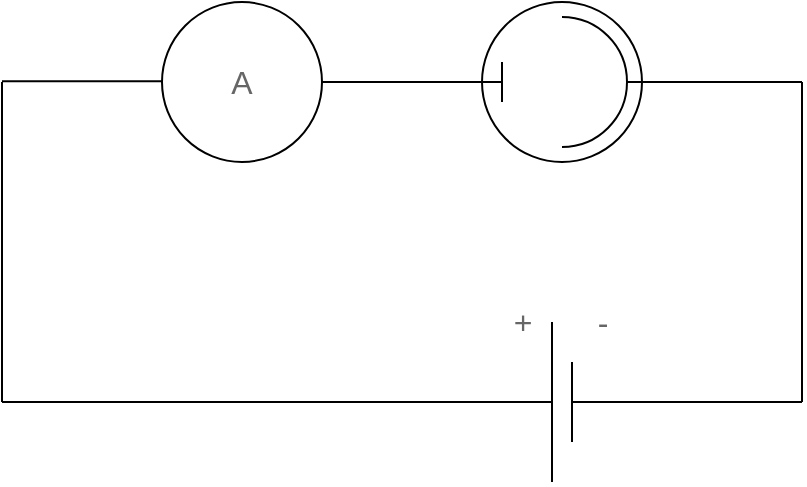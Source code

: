<mxfile version="16.1.2" type="device"><diagram id="2RKuxRqCovNW-hjjb9A8" name="Page-1"><mxGraphModel dx="692" dy="1318" grid="1" gridSize="10" guides="1" tooltips="1" connect="1" arrows="1" fold="1" page="1" pageScale="1" pageWidth="827" pageHeight="1169" math="0" shadow="0"><root><mxCell id="0"/><mxCell id="1" parent="0"/><mxCell id="eE7uKpV7e11Esa01eRGV-1" value="" style="ellipse;whiteSpace=wrap;html=1;aspect=fixed;fontSize=16;fontColor=#666666;" vertex="1" parent="1"><mxGeometry x="480" y="160" width="80" height="80" as="geometry"/></mxCell><mxCell id="eE7uKpV7e11Esa01eRGV-2" value="&lt;font style=&quot;font-size: 16px;&quot;&gt;A&lt;/font&gt;" style="ellipse;whiteSpace=wrap;html=1;aspect=fixed;fontSize=16;fontColor=#666666;" vertex="1" parent="1"><mxGeometry x="320" y="160" width="80" height="80" as="geometry"/></mxCell><mxCell id="eE7uKpV7e11Esa01eRGV-3" value="" style="endArrow=none;html=1;rounded=0;fontSize=16;fontColor=#666666;" edge="1" parent="1"><mxGeometry width="50" height="50" relative="1" as="geometry"><mxPoint x="515" y="400" as="sourcePoint"/><mxPoint x="515" y="320" as="targetPoint"/></mxGeometry></mxCell><mxCell id="eE7uKpV7e11Esa01eRGV-4" value="" style="endArrow=none;html=1;rounded=0;fontSize=16;fontColor=#666666;" edge="1" parent="1"><mxGeometry width="50" height="50" relative="1" as="geometry"><mxPoint x="525" y="380" as="sourcePoint"/><mxPoint x="525" y="340" as="targetPoint"/></mxGeometry></mxCell><mxCell id="eE7uKpV7e11Esa01eRGV-5" value="-" style="text;html=1;align=center;verticalAlign=middle;resizable=0;points=[];autosize=1;strokeColor=none;fillColor=none;fontSize=16;fontColor=#666666;" vertex="1" parent="1"><mxGeometry x="530" y="310" width="20" height="20" as="geometry"/></mxCell><mxCell id="eE7uKpV7e11Esa01eRGV-6" value="+" style="text;html=1;align=center;verticalAlign=middle;resizable=0;points=[];autosize=1;strokeColor=none;fillColor=none;fontSize=16;fontColor=#666666;" vertex="1" parent="1"><mxGeometry x="490" y="310" width="20" height="20" as="geometry"/></mxCell><mxCell id="eE7uKpV7e11Esa01eRGV-7" value="" style="endArrow=none;html=1;rounded=0;entryX=0;entryY=0.5;entryDx=0;entryDy=0;exitX=1;exitY=0.5;exitDx=0;exitDy=0;fontSize=16;fontColor=#666666;" edge="1" parent="1" source="eE7uKpV7e11Esa01eRGV-2" target="eE7uKpV7e11Esa01eRGV-1"><mxGeometry width="50" height="50" relative="1" as="geometry"><mxPoint x="400" y="300" as="sourcePoint"/><mxPoint x="450" y="250" as="targetPoint"/></mxGeometry></mxCell><mxCell id="eE7uKpV7e11Esa01eRGV-8" value="" style="endArrow=none;html=1;rounded=0;entryX=0;entryY=0.5;entryDx=0;entryDy=0;exitX=1;exitY=0.5;exitDx=0;exitDy=0;fontSize=16;fontColor=#666666;" edge="1" parent="1"><mxGeometry width="50" height="50" relative="1" as="geometry"><mxPoint x="240" y="199.67" as="sourcePoint"/><mxPoint x="320" y="199.67" as="targetPoint"/></mxGeometry></mxCell><mxCell id="eE7uKpV7e11Esa01eRGV-9" value="" style="endArrow=none;html=1;rounded=0;fontSize=16;fontColor=#666666;" edge="1" parent="1"><mxGeometry width="50" height="50" relative="1" as="geometry"><mxPoint x="570" y="200" as="sourcePoint"/><mxPoint x="640" y="200" as="targetPoint"/></mxGeometry></mxCell><mxCell id="eE7uKpV7e11Esa01eRGV-11" value="" style="endArrow=none;html=1;rounded=0;entryX=0;entryY=0.5;entryDx=0;entryDy=0;fontSize=16;fontColor=#666666;" edge="1" parent="1"><mxGeometry width="50" height="50" relative="1" as="geometry"><mxPoint x="240" y="360" as="sourcePoint"/><mxPoint x="515" y="360" as="targetPoint"/></mxGeometry></mxCell><mxCell id="eE7uKpV7e11Esa01eRGV-12" value="" style="endArrow=none;html=1;rounded=0;fontSize=16;fontColor=#666666;" edge="1" parent="1"><mxGeometry width="50" height="50" relative="1" as="geometry"><mxPoint x="240" y="360" as="sourcePoint"/><mxPoint x="240" y="200" as="targetPoint"/></mxGeometry></mxCell><mxCell id="eE7uKpV7e11Esa01eRGV-13" value="" style="endArrow=none;html=1;rounded=0;exitX=1;exitY=0.5;exitDx=0;exitDy=0;fontSize=16;fontColor=#666666;" edge="1" parent="1"><mxGeometry width="50" height="50" relative="1" as="geometry"><mxPoint x="525" y="360.0" as="sourcePoint"/><mxPoint x="640" y="360" as="targetPoint"/></mxGeometry></mxCell><mxCell id="eE7uKpV7e11Esa01eRGV-14" value="" style="endArrow=none;html=1;rounded=0;fontSize=16;fontColor=#666666;" edge="1" parent="1"><mxGeometry width="50" height="50" relative="1" as="geometry"><mxPoint x="640" y="360" as="sourcePoint"/><mxPoint x="640" y="200" as="targetPoint"/></mxGeometry></mxCell><mxCell id="eE7uKpV7e11Esa01eRGV-17" value="" style="ellipse;whiteSpace=wrap;html=1;aspect=fixed;fontSize=16;fontColor=#666666;" vertex="1" parent="1"><mxGeometry x="487.5" y="167.5" width="65" height="65" as="geometry"/></mxCell><mxCell id="eE7uKpV7e11Esa01eRGV-19" value="" style="rounded=0;whiteSpace=wrap;html=1;strokeColor=none;fontSize=16;fontColor=#666666;" vertex="1" parent="1"><mxGeometry x="500" y="166.5" width="20" height="37.5" as="geometry"/></mxCell><mxCell id="eE7uKpV7e11Esa01eRGV-20" value="" style="rounded=0;whiteSpace=wrap;html=1;strokeColor=none;fontSize=16;fontColor=#666666;" vertex="1" parent="1"><mxGeometry x="500" y="196" width="20" height="37.5" as="geometry"/></mxCell><mxCell id="eE7uKpV7e11Esa01eRGV-21" value="" style="rounded=0;whiteSpace=wrap;html=1;strokeColor=none;fontSize=16;fontColor=#666666;" vertex="1" parent="1"><mxGeometry x="486.5" y="180.62" width="20" height="38.75" as="geometry"/></mxCell><mxCell id="eE7uKpV7e11Esa01eRGV-22" value="" style="rounded=0;whiteSpace=wrap;html=1;strokeColor=none;fontSize=16;fontColor=#666666;" vertex="1" parent="1"><mxGeometry x="492.5" y="172.56" width="10" height="19.38" as="geometry"/></mxCell><mxCell id="eE7uKpV7e11Esa01eRGV-23" value="" style="rounded=0;whiteSpace=wrap;html=1;strokeColor=none;fontSize=16;fontColor=#666666;" vertex="1" parent="1"><mxGeometry x="492.5" y="208.06" width="10" height="19.38" as="geometry"/></mxCell><mxCell id="eE7uKpV7e11Esa01eRGV-25" value="" style="endArrow=none;html=1;rounded=0;entryX=1;entryY=0.5;entryDx=0;entryDy=0;exitX=1;exitY=0.5;exitDx=0;exitDy=0;fontSize=16;fontColor=#666666;" edge="1" parent="1" source="eE7uKpV7e11Esa01eRGV-17" target="eE7uKpV7e11Esa01eRGV-1"><mxGeometry width="50" height="50" relative="1" as="geometry"><mxPoint x="510" y="230" as="sourcePoint"/><mxPoint x="560" y="180" as="targetPoint"/><Array as="points"><mxPoint x="570" y="200"/></Array></mxGeometry></mxCell><mxCell id="eE7uKpV7e11Esa01eRGV-27" value="" style="endArrow=none;html=1;rounded=0;fontSize=16;fontColor=#666666;" edge="1" parent="1"><mxGeometry width="50" height="50" relative="1" as="geometry"><mxPoint x="490" y="209.99" as="sourcePoint"/><mxPoint x="490" y="189.99" as="targetPoint"/></mxGeometry></mxCell><mxCell id="eE7uKpV7e11Esa01eRGV-28" value="" style="endArrow=none;html=1;rounded=0;exitX=0;exitY=0.5;exitDx=0;exitDy=0;fontSize=16;fontColor=#666666;" edge="1" parent="1" source="eE7uKpV7e11Esa01eRGV-1"><mxGeometry width="50" height="50" relative="1" as="geometry"><mxPoint x="500" y="219.99" as="sourcePoint"/><mxPoint x="490" y="200" as="targetPoint"/></mxGeometry></mxCell></root></mxGraphModel></diagram></mxfile>
